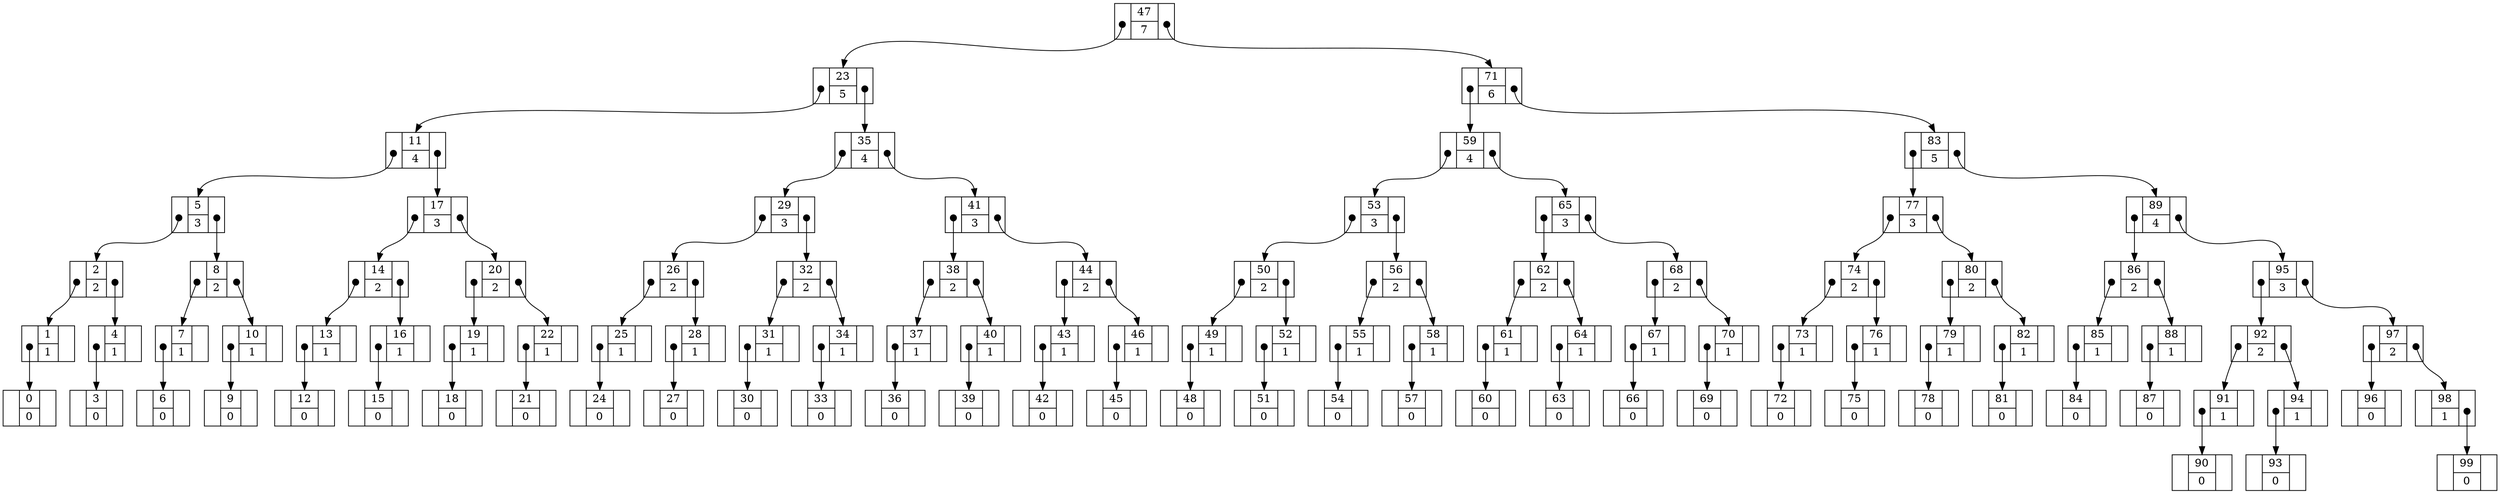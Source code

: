 digraph tree {
  node [shape=record,height=.1]
  edge [tailclip=false, arrowtail=dot, dir=both];

  n0x55eebc5c5880 [label="<left> |{ <value> 47 | <height> 7 }| <right>"];
  n0x55eebc5c5880:left:c -> n0x55eebc5c5580:value;
  n0x55eebc5c5580 [label="<left> |{ <value> 23 | <height> 5 }| <right>"];
  n0x55eebc5c5580:left:c -> n0x55eebc5c5400:value;
  n0x55eebc5c5400 [label="<left> |{ <value> 11 | <height> 4 }| <right>"];
  n0x55eebc5c5400:left:c -> n0x55eebc5c5340:value;
  n0x55eebc5c5340 [label="<left> |{ <value> 5 | <height> 3 }| <right>"];
  n0x55eebc5c5340:left:c -> n0x55eebc5c52e0:value;
  n0x55eebc5c52e0 [label="<left> |{ <value> 2 | <height> 2 }| <right>"];
  n0x55eebc5c52e0:left:c -> n0x55eebc5c52c0:value;
  n0x55eebc5c52c0 [label="<left> |{ <value> 1 | <height> 1 }| <right>"];
  n0x55eebc5c52c0:left:c -> n0x55eebc5c52a0:value;
  n0x55eebc5c52a0 [label="<left> |{ <value> 0 | <height> 0 }| <right>"];
  n0x55eebc5c52e0:right:c -> n0x55eebc5c5320:value;
  n0x55eebc5c5320 [label="<left> |{ <value> 4 | <height> 1 }| <right>"];
  n0x55eebc5c5320:left:c -> n0x55eebc5c5300:value;
  n0x55eebc5c5300 [label="<left> |{ <value> 3 | <height> 0 }| <right>"];
  n0x55eebc5c5340:right:c -> n0x55eebc5c53a0:value;
  n0x55eebc5c53a0 [label="<left> |{ <value> 8 | <height> 2 }| <right>"];
  n0x55eebc5c53a0:left:c -> n0x55eebc5c5380:value;
  n0x55eebc5c5380 [label="<left> |{ <value> 7 | <height> 1 }| <right>"];
  n0x55eebc5c5380:left:c -> n0x55eebc5c5360:value;
  n0x55eebc5c5360 [label="<left> |{ <value> 6 | <height> 0 }| <right>"];
  n0x55eebc5c53a0:right:c -> n0x55eebc5c53e0:value;
  n0x55eebc5c53e0 [label="<left> |{ <value> 10 | <height> 1 }| <right>"];
  n0x55eebc5c53e0:left:c -> n0x55eebc5c53c0:value;
  n0x55eebc5c53c0 [label="<left> |{ <value> 9 | <height> 0 }| <right>"];
  n0x55eebc5c5400:right:c -> n0x55eebc5c54c0:value;
  n0x55eebc5c54c0 [label="<left> |{ <value> 17 | <height> 3 }| <right>"];
  n0x55eebc5c54c0:left:c -> n0x55eebc5c5460:value;
  n0x55eebc5c5460 [label="<left> |{ <value> 14 | <height> 2 }| <right>"];
  n0x55eebc5c5460:left:c -> n0x55eebc5c5440:value;
  n0x55eebc5c5440 [label="<left> |{ <value> 13 | <height> 1 }| <right>"];
  n0x55eebc5c5440:left:c -> n0x55eebc5c5420:value;
  n0x55eebc5c5420 [label="<left> |{ <value> 12 | <height> 0 }| <right>"];
  n0x55eebc5c5460:right:c -> n0x55eebc5c54a0:value;
  n0x55eebc5c54a0 [label="<left> |{ <value> 16 | <height> 1 }| <right>"];
  n0x55eebc5c54a0:left:c -> n0x55eebc5c5480:value;
  n0x55eebc5c5480 [label="<left> |{ <value> 15 | <height> 0 }| <right>"];
  n0x55eebc5c54c0:right:c -> n0x55eebc5c5520:value;
  n0x55eebc5c5520 [label="<left> |{ <value> 20 | <height> 2 }| <right>"];
  n0x55eebc5c5520:left:c -> n0x55eebc5c5500:value;
  n0x55eebc5c5500 [label="<left> |{ <value> 19 | <height> 1 }| <right>"];
  n0x55eebc5c5500:left:c -> n0x55eebc5c54e0:value;
  n0x55eebc5c54e0 [label="<left> |{ <value> 18 | <height> 0 }| <right>"];
  n0x55eebc5c5520:right:c -> n0x55eebc5c5560:value;
  n0x55eebc5c5560 [label="<left> |{ <value> 22 | <height> 1 }| <right>"];
  n0x55eebc5c5560:left:c -> n0x55eebc5c5540:value;
  n0x55eebc5c5540 [label="<left> |{ <value> 21 | <height> 0 }| <right>"];
  n0x55eebc5c5580:right:c -> n0x55eebc5c5700:value;
  n0x55eebc5c5700 [label="<left> |{ <value> 35 | <height> 4 }| <right>"];
  n0x55eebc5c5700:left:c -> n0x55eebc5c5640:value;
  n0x55eebc5c5640 [label="<left> |{ <value> 29 | <height> 3 }| <right>"];
  n0x55eebc5c5640:left:c -> n0x55eebc5c55e0:value;
  n0x55eebc5c55e0 [label="<left> |{ <value> 26 | <height> 2 }| <right>"];
  n0x55eebc5c55e0:left:c -> n0x55eebc5c55c0:value;
  n0x55eebc5c55c0 [label="<left> |{ <value> 25 | <height> 1 }| <right>"];
  n0x55eebc5c55c0:left:c -> n0x55eebc5c55a0:value;
  n0x55eebc5c55a0 [label="<left> |{ <value> 24 | <height> 0 }| <right>"];
  n0x55eebc5c55e0:right:c -> n0x55eebc5c5620:value;
  n0x55eebc5c5620 [label="<left> |{ <value> 28 | <height> 1 }| <right>"];
  n0x55eebc5c5620:left:c -> n0x55eebc5c5600:value;
  n0x55eebc5c5600 [label="<left> |{ <value> 27 | <height> 0 }| <right>"];
  n0x55eebc5c5640:right:c -> n0x55eebc5c56a0:value;
  n0x55eebc5c56a0 [label="<left> |{ <value> 32 | <height> 2 }| <right>"];
  n0x55eebc5c56a0:left:c -> n0x55eebc5c5680:value;
  n0x55eebc5c5680 [label="<left> |{ <value> 31 | <height> 1 }| <right>"];
  n0x55eebc5c5680:left:c -> n0x55eebc5c5660:value;
  n0x55eebc5c5660 [label="<left> |{ <value> 30 | <height> 0 }| <right>"];
  n0x55eebc5c56a0:right:c -> n0x55eebc5c56e0:value;
  n0x55eebc5c56e0 [label="<left> |{ <value> 34 | <height> 1 }| <right>"];
  n0x55eebc5c56e0:left:c -> n0x55eebc5c56c0:value;
  n0x55eebc5c56c0 [label="<left> |{ <value> 33 | <height> 0 }| <right>"];
  n0x55eebc5c5700:right:c -> n0x55eebc5c57c0:value;
  n0x55eebc5c57c0 [label="<left> |{ <value> 41 | <height> 3 }| <right>"];
  n0x55eebc5c57c0:left:c -> n0x55eebc5c5760:value;
  n0x55eebc5c5760 [label="<left> |{ <value> 38 | <height> 2 }| <right>"];
  n0x55eebc5c5760:left:c -> n0x55eebc5c5740:value;
  n0x55eebc5c5740 [label="<left> |{ <value> 37 | <height> 1 }| <right>"];
  n0x55eebc5c5740:left:c -> n0x55eebc5c5720:value;
  n0x55eebc5c5720 [label="<left> |{ <value> 36 | <height> 0 }| <right>"];
  n0x55eebc5c5760:right:c -> n0x55eebc5c57a0:value;
  n0x55eebc5c57a0 [label="<left> |{ <value> 40 | <height> 1 }| <right>"];
  n0x55eebc5c57a0:left:c -> n0x55eebc5c5780:value;
  n0x55eebc5c5780 [label="<left> |{ <value> 39 | <height> 0 }| <right>"];
  n0x55eebc5c57c0:right:c -> n0x55eebc5c5820:value;
  n0x55eebc5c5820 [label="<left> |{ <value> 44 | <height> 2 }| <right>"];
  n0x55eebc5c5820:left:c -> n0x55eebc5c5800:value;
  n0x55eebc5c5800 [label="<left> |{ <value> 43 | <height> 1 }| <right>"];
  n0x55eebc5c5800:left:c -> n0x55eebc5c57e0:value;
  n0x55eebc5c57e0 [label="<left> |{ <value> 42 | <height> 0 }| <right>"];
  n0x55eebc5c5820:right:c -> n0x55eebc5c5860:value;
  n0x55eebc5c5860 [label="<left> |{ <value> 46 | <height> 1 }| <right>"];
  n0x55eebc5c5860:left:c -> n0x55eebc5c5840:value;
  n0x55eebc5c5840 [label="<left> |{ <value> 45 | <height> 0 }| <right>"];
  n0x55eebc5c5880:right:c -> n0x55eebc5c5b80:value;
  n0x55eebc5c5b80 [label="<left> |{ <value> 71 | <height> 6 }| <right>"];
  n0x55eebc5c5b80:left:c -> n0x55eebc5c5a00:value;
  n0x55eebc5c5a00 [label="<left> |{ <value> 59 | <height> 4 }| <right>"];
  n0x55eebc5c5a00:left:c -> n0x55eebc5c5940:value;
  n0x55eebc5c5940 [label="<left> |{ <value> 53 | <height> 3 }| <right>"];
  n0x55eebc5c5940:left:c -> n0x55eebc5c58e0:value;
  n0x55eebc5c58e0 [label="<left> |{ <value> 50 | <height> 2 }| <right>"];
  n0x55eebc5c58e0:left:c -> n0x55eebc5c58c0:value;
  n0x55eebc5c58c0 [label="<left> |{ <value> 49 | <height> 1 }| <right>"];
  n0x55eebc5c58c0:left:c -> n0x55eebc5c58a0:value;
  n0x55eebc5c58a0 [label="<left> |{ <value> 48 | <height> 0 }| <right>"];
  n0x55eebc5c58e0:right:c -> n0x55eebc5c5920:value;
  n0x55eebc5c5920 [label="<left> |{ <value> 52 | <height> 1 }| <right>"];
  n0x55eebc5c5920:left:c -> n0x55eebc5c5900:value;
  n0x55eebc5c5900 [label="<left> |{ <value> 51 | <height> 0 }| <right>"];
  n0x55eebc5c5940:right:c -> n0x55eebc5c59a0:value;
  n0x55eebc5c59a0 [label="<left> |{ <value> 56 | <height> 2 }| <right>"];
  n0x55eebc5c59a0:left:c -> n0x55eebc5c5980:value;
  n0x55eebc5c5980 [label="<left> |{ <value> 55 | <height> 1 }| <right>"];
  n0x55eebc5c5980:left:c -> n0x55eebc5c5960:value;
  n0x55eebc5c5960 [label="<left> |{ <value> 54 | <height> 0 }| <right>"];
  n0x55eebc5c59a0:right:c -> n0x55eebc5c59e0:value;
  n0x55eebc5c59e0 [label="<left> |{ <value> 58 | <height> 1 }| <right>"];
  n0x55eebc5c59e0:left:c -> n0x55eebc5c59c0:value;
  n0x55eebc5c59c0 [label="<left> |{ <value> 57 | <height> 0 }| <right>"];
  n0x55eebc5c5a00:right:c -> n0x55eebc5c5ac0:value;
  n0x55eebc5c5ac0 [label="<left> |{ <value> 65 | <height> 3 }| <right>"];
  n0x55eebc5c5ac0:left:c -> n0x55eebc5c5a60:value;
  n0x55eebc5c5a60 [label="<left> |{ <value> 62 | <height> 2 }| <right>"];
  n0x55eebc5c5a60:left:c -> n0x55eebc5c5a40:value;
  n0x55eebc5c5a40 [label="<left> |{ <value> 61 | <height> 1 }| <right>"];
  n0x55eebc5c5a40:left:c -> n0x55eebc5c5a20:value;
  n0x55eebc5c5a20 [label="<left> |{ <value> 60 | <height> 0 }| <right>"];
  n0x55eebc5c5a60:right:c -> n0x55eebc5c5aa0:value;
  n0x55eebc5c5aa0 [label="<left> |{ <value> 64 | <height> 1 }| <right>"];
  n0x55eebc5c5aa0:left:c -> n0x55eebc5c5a80:value;
  n0x55eebc5c5a80 [label="<left> |{ <value> 63 | <height> 0 }| <right>"];
  n0x55eebc5c5ac0:right:c -> n0x55eebc5c5b20:value;
  n0x55eebc5c5b20 [label="<left> |{ <value> 68 | <height> 2 }| <right>"];
  n0x55eebc5c5b20:left:c -> n0x55eebc5c5b00:value;
  n0x55eebc5c5b00 [label="<left> |{ <value> 67 | <height> 1 }| <right>"];
  n0x55eebc5c5b00:left:c -> n0x55eebc5c5ae0:value;
  n0x55eebc5c5ae0 [label="<left> |{ <value> 66 | <height> 0 }| <right>"];
  n0x55eebc5c5b20:right:c -> n0x55eebc5c5b60:value;
  n0x55eebc5c5b60 [label="<left> |{ <value> 70 | <height> 1 }| <right>"];
  n0x55eebc5c5b60:left:c -> n0x55eebc5c5b40:value;
  n0x55eebc5c5b40 [label="<left> |{ <value> 69 | <height> 0 }| <right>"];
  n0x55eebc5c5b80:right:c -> n0x55eebc5c5d00:value;
  n0x55eebc5c5d00 [label="<left> |{ <value> 83 | <height> 5 }| <right>"];
  n0x55eebc5c5d00:left:c -> n0x55eebc5c5c40:value;
  n0x55eebc5c5c40 [label="<left> |{ <value> 77 | <height> 3 }| <right>"];
  n0x55eebc5c5c40:left:c -> n0x55eebc5c5be0:value;
  n0x55eebc5c5be0 [label="<left> |{ <value> 74 | <height> 2 }| <right>"];
  n0x55eebc5c5be0:left:c -> n0x55eebc5c5bc0:value;
  n0x55eebc5c5bc0 [label="<left> |{ <value> 73 | <height> 1 }| <right>"];
  n0x55eebc5c5bc0:left:c -> n0x55eebc5c5ba0:value;
  n0x55eebc5c5ba0 [label="<left> |{ <value> 72 | <height> 0 }| <right>"];
  n0x55eebc5c5be0:right:c -> n0x55eebc5c5c20:value;
  n0x55eebc5c5c20 [label="<left> |{ <value> 76 | <height> 1 }| <right>"];
  n0x55eebc5c5c20:left:c -> n0x55eebc5c5c00:value;
  n0x55eebc5c5c00 [label="<left> |{ <value> 75 | <height> 0 }| <right>"];
  n0x55eebc5c5c40:right:c -> n0x55eebc5c5ca0:value;
  n0x55eebc5c5ca0 [label="<left> |{ <value> 80 | <height> 2 }| <right>"];
  n0x55eebc5c5ca0:left:c -> n0x55eebc5c5c80:value;
  n0x55eebc5c5c80 [label="<left> |{ <value> 79 | <height> 1 }| <right>"];
  n0x55eebc5c5c80:left:c -> n0x55eebc5c5c60:value;
  n0x55eebc5c5c60 [label="<left> |{ <value> 78 | <height> 0 }| <right>"];
  n0x55eebc5c5ca0:right:c -> n0x55eebc5c5ce0:value;
  n0x55eebc5c5ce0 [label="<left> |{ <value> 82 | <height> 1 }| <right>"];
  n0x55eebc5c5ce0:left:c -> n0x55eebc5c5cc0:value;
  n0x55eebc5c5cc0 [label="<left> |{ <value> 81 | <height> 0 }| <right>"];
  n0x55eebc5c5d00:right:c -> n0x55eebc5c5dc0:value;
  n0x55eebc5c5dc0 [label="<left> |{ <value> 89 | <height> 4 }| <right>"];
  n0x55eebc5c5dc0:left:c -> n0x55eebc5c5d60:value;
  n0x55eebc5c5d60 [label="<left> |{ <value> 86 | <height> 2 }| <right>"];
  n0x55eebc5c5d60:left:c -> n0x55eebc5c5d40:value;
  n0x55eebc5c5d40 [label="<left> |{ <value> 85 | <height> 1 }| <right>"];
  n0x55eebc5c5d40:left:c -> n0x55eebc5c5d20:value;
  n0x55eebc5c5d20 [label="<left> |{ <value> 84 | <height> 0 }| <right>"];
  n0x55eebc5c5d60:right:c -> n0x55eebc5c5da0:value;
  n0x55eebc5c5da0 [label="<left> |{ <value> 88 | <height> 1 }| <right>"];
  n0x55eebc5c5da0:left:c -> n0x55eebc5c5d80:value;
  n0x55eebc5c5d80 [label="<left> |{ <value> 87 | <height> 0 }| <right>"];
  n0x55eebc5c5dc0:right:c -> n0x55eebc5c5e80:value;
  n0x55eebc5c5e80 [label="<left> |{ <value> 95 | <height> 3 }| <right>"];
  n0x55eebc5c5e80:left:c -> n0x55eebc5c5e20:value;
  n0x55eebc5c5e20 [label="<left> |{ <value> 92 | <height> 2 }| <right>"];
  n0x55eebc5c5e20:left:c -> n0x55eebc5c5e00:value;
  n0x55eebc5c5e00 [label="<left> |{ <value> 91 | <height> 1 }| <right>"];
  n0x55eebc5c5e00:left:c -> n0x55eebc5c5de0:value;
  n0x55eebc5c5de0 [label="<left> |{ <value> 90 | <height> 0 }| <right>"];
  n0x55eebc5c5e20:right:c -> n0x55eebc5c5e60:value;
  n0x55eebc5c5e60 [label="<left> |{ <value> 94 | <height> 1 }| <right>"];
  n0x55eebc5c5e60:left:c -> n0x55eebc5c5e40:value;
  n0x55eebc5c5e40 [label="<left> |{ <value> 93 | <height> 0 }| <right>"];
  n0x55eebc5c5e80:right:c -> n0x55eebc5c5ec0:value;
  n0x55eebc5c5ec0 [label="<left> |{ <value> 97 | <height> 2 }| <right>"];
  n0x55eebc5c5ec0:left:c -> n0x55eebc5c5ea0:value;
  n0x55eebc5c5ea0 [label="<left> |{ <value> 96 | <height> 0 }| <right>"];
  n0x55eebc5c5ec0:right:c -> n0x55eebc5c5ee0:value;
  n0x55eebc5c5ee0 [label="<left> |{ <value> 98 | <height> 1 }| <right>"];
  n0x55eebc5c5ee0:right:c -> n0x55eebc5c5f00:value;
  n0x55eebc5c5f00 [label="<left> |{ <value> 99 | <height> 0 }| <right>"];

}
